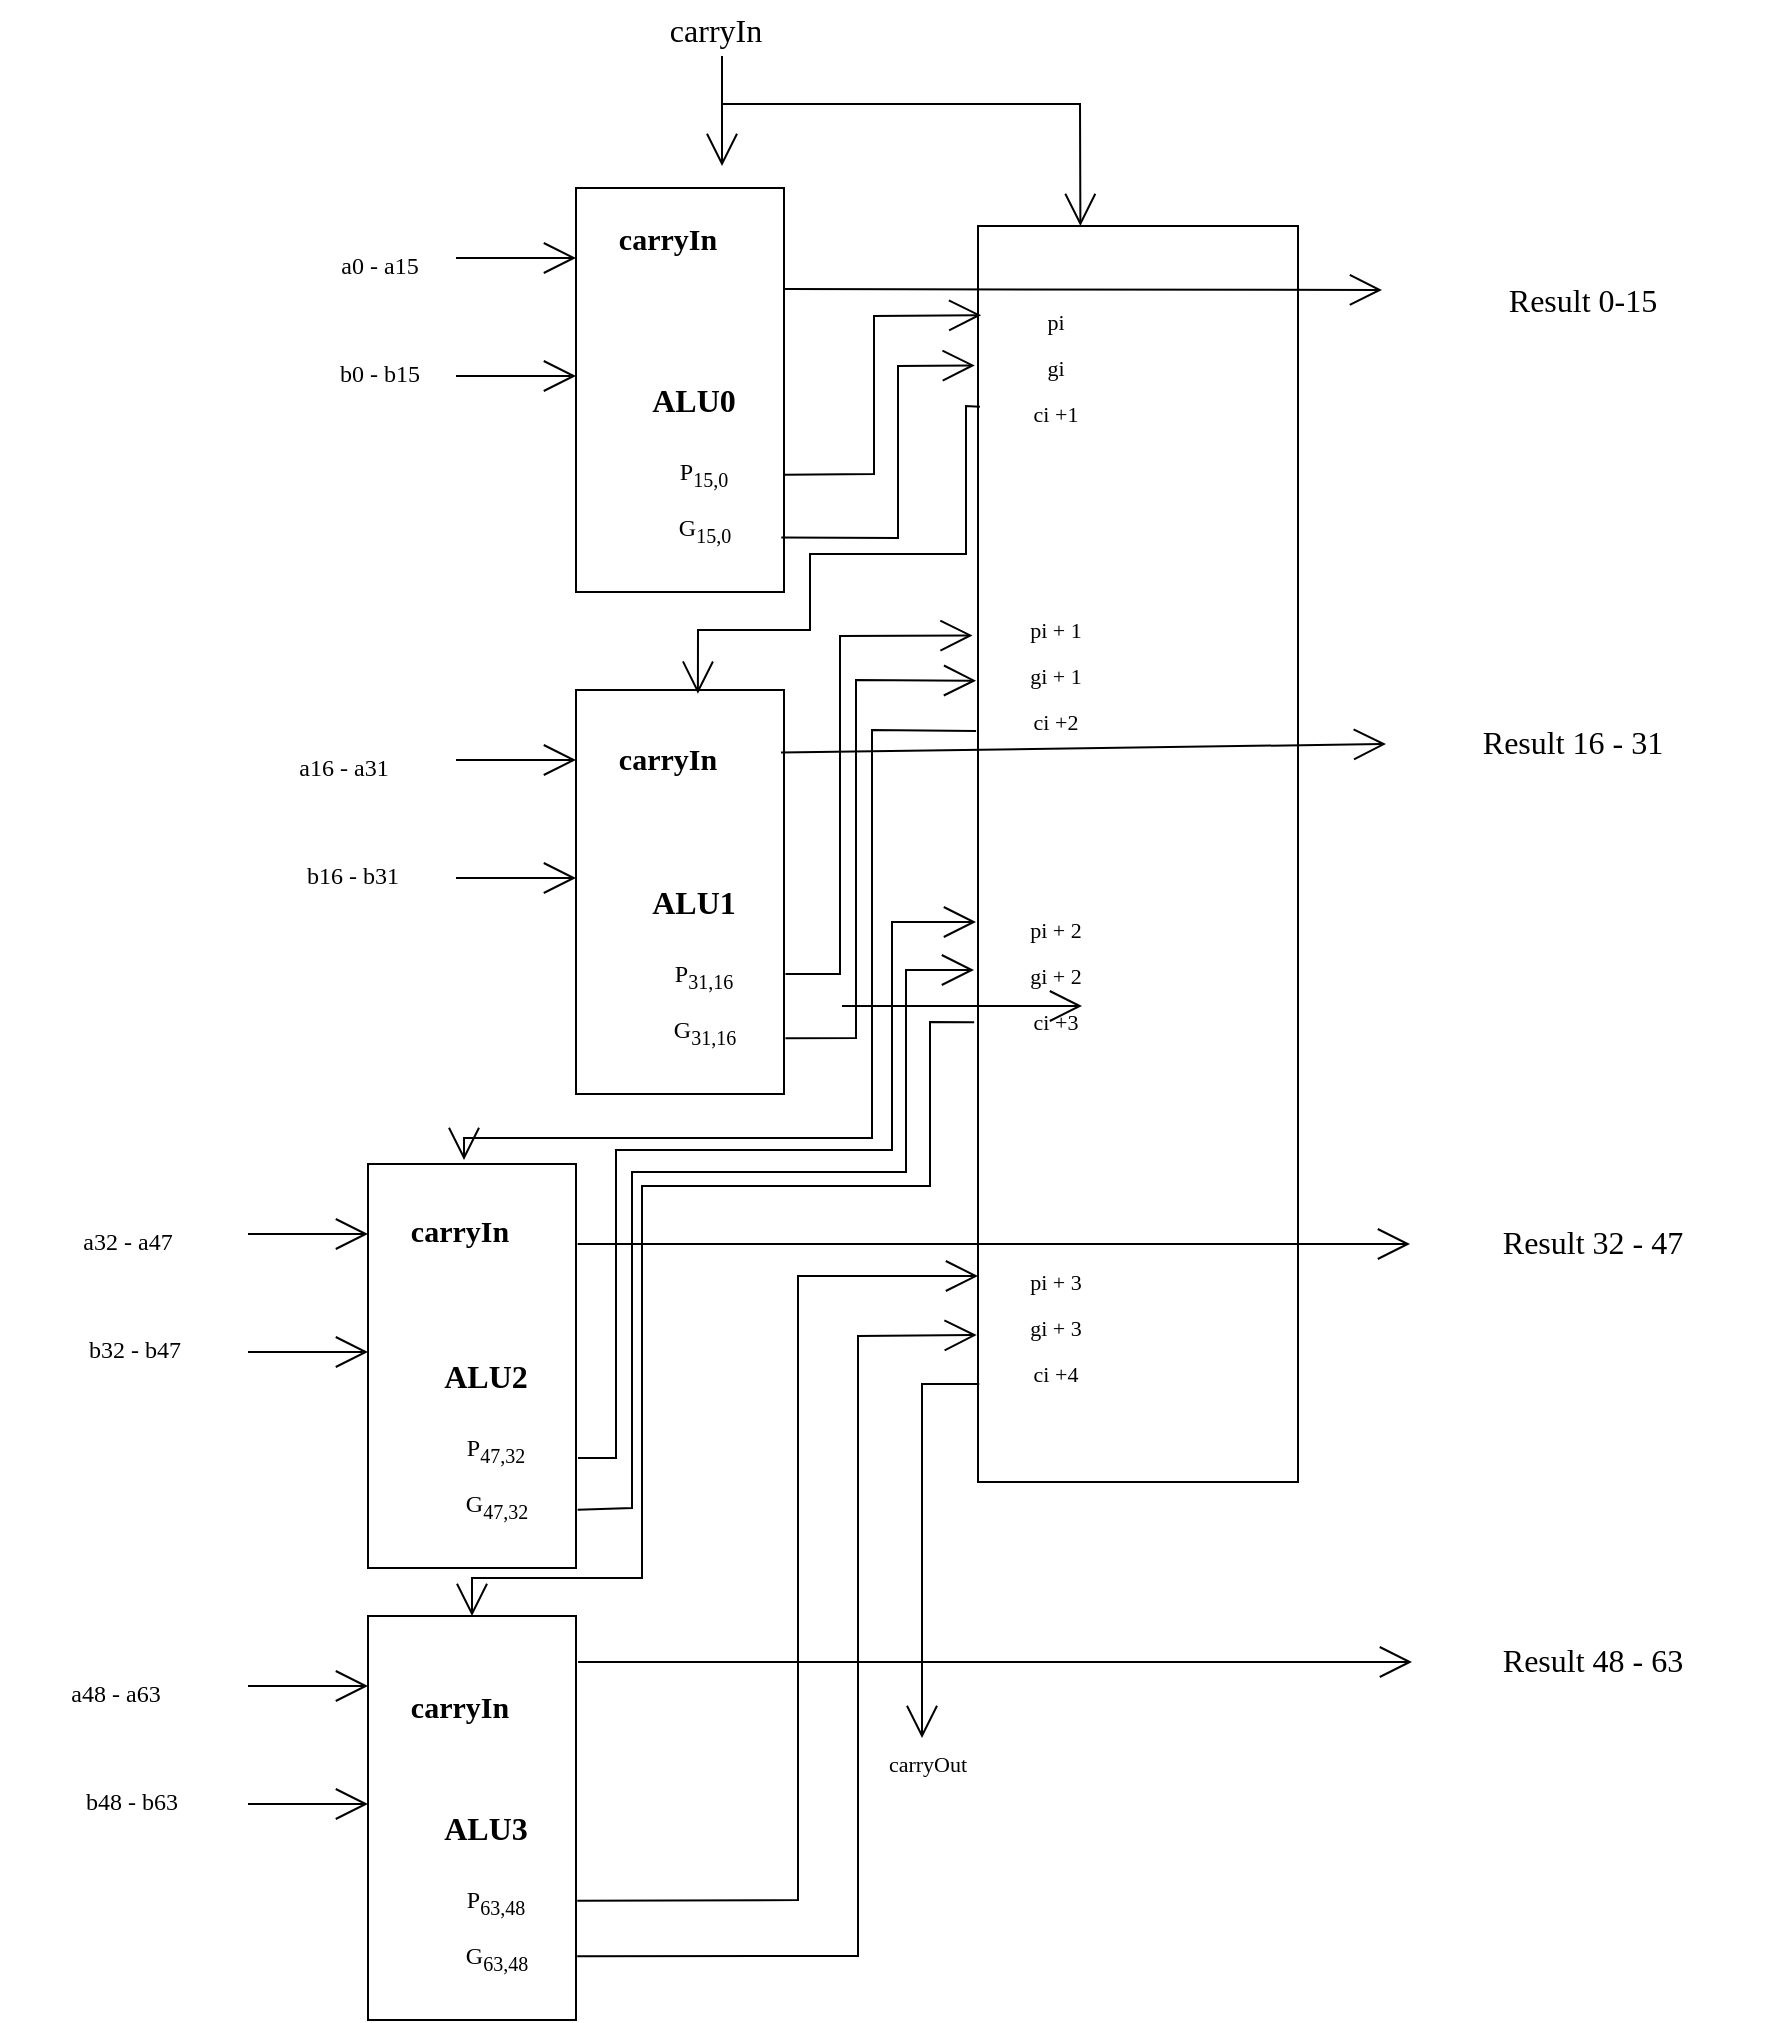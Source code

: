 <mxfile version="15.9.4" type="github"><diagram id="2tTbReCJOlamJRLK1sSd" name="Page-1"><mxGraphModel dx="2494" dy="2400" grid="0" gridSize="10" guides="1" tooltips="1" connect="1" arrows="1" fold="1" page="0" pageScale="1" pageWidth="850" pageHeight="1100" math="0" shadow="0"><root><mxCell id="0"/><mxCell id="1" parent="0"/><mxCell id="Xp8PG1jZuOa581tI7SK7-1" value="" style="rounded=0;whiteSpace=wrap;html=1;sketch=0;hachureGap=4;fontFamily=Architects Daughter;fontSource=https%3A%2F%2Ffonts.googleapis.com%2Fcss%3Ffamily%3DArchitects%2BDaughter;fontSize=20;" vertex="1" parent="1"><mxGeometry x="120" y="7" width="160" height="628" as="geometry"/></mxCell><mxCell id="Xp8PG1jZuOa581tI7SK7-2" value="" style="rounded=0;whiteSpace=wrap;html=1;sketch=0;hachureGap=4;fontFamily=Architects Daughter;fontSource=https%3A%2F%2Ffonts.googleapis.com%2Fcss%3Ffamily%3DArchitects%2BDaughter;fontSize=20;" vertex="1" parent="1"><mxGeometry x="-81" y="-12" width="104" height="202" as="geometry"/></mxCell><mxCell id="Xp8PG1jZuOa581tI7SK7-3" value="&lt;p&gt;&lt;font face=&quot;Verdana&quot; style=&quot;font-size: 15px&quot;&gt;&lt;b&gt;carryIn&lt;/b&gt;&lt;/font&gt;&lt;/p&gt;" style="text;strokeColor=none;fillColor=none;html=1;align=center;verticalAlign=middle;whiteSpace=wrap;rounded=0;sketch=0;hachureGap=4;fontFamily=Architects Daughter;fontSource=https%3A%2F%2Ffonts.googleapis.com%2Fcss%3Ffamily%3DArchitects%2BDaughter;fontSize=20;" vertex="1" parent="1"><mxGeometry x="-65" y="-3" width="60" height="30" as="geometry"/></mxCell><mxCell id="Xp8PG1jZuOa581tI7SK7-4" value="&lt;span style=&quot;font-size: 12px&quot;&gt;P&lt;sub&gt;15,0&lt;/sub&gt;&lt;/span&gt;" style="text;strokeColor=none;fillColor=none;html=1;align=center;verticalAlign=middle;whiteSpace=wrap;rounded=0;sketch=0;hachureGap=4;fontFamily=Verdana;fontSize=10;" vertex="1" parent="1"><mxGeometry x="-47" y="116" width="60" height="30" as="geometry"/></mxCell><mxCell id="Xp8PG1jZuOa581tI7SK7-5" value="G&lt;sub&gt;15,0&lt;/sub&gt;" style="text;html=1;align=center;verticalAlign=middle;resizable=0;points=[];autosize=1;strokeColor=none;fillColor=none;sketch=0;hachureGap=4;fontFamily=Verdana;fontSize=12;" vertex="1" parent="1"><mxGeometry x="-38" y="148" width="42" height="22" as="geometry"/></mxCell><mxCell id="Xp8PG1jZuOa581tI7SK7-6" value="&lt;font style=&quot;font-size: 16px&quot;&gt;&lt;b&gt;ALU0&lt;/b&gt;&lt;/font&gt;" style="text;strokeColor=none;fillColor=none;html=1;align=center;verticalAlign=middle;whiteSpace=wrap;rounded=0;sketch=0;hachureGap=4;fontFamily=Verdana;fontSize=12;" vertex="1" parent="1"><mxGeometry x="-52" y="79" width="60" height="30" as="geometry"/></mxCell><mxCell id="Xp8PG1jZuOa581tI7SK7-7" value="" style="edgeStyle=none;orthogonalLoop=1;jettySize=auto;html=1;rounded=0;sketch=0;hachureGap=4;fontFamily=Verdana;fontSize=12;endArrow=open;startSize=14;endSize=14;sourcePerimeterSpacing=8;targetPerimeterSpacing=8;curved=1;" edge="1" parent="1"><mxGeometry width="120" relative="1" as="geometry"><mxPoint x="-141" y="23" as="sourcePoint"/><mxPoint x="-81" y="23" as="targetPoint"/><Array as="points"/></mxGeometry></mxCell><mxCell id="Xp8PG1jZuOa581tI7SK7-8" value="" style="edgeStyle=none;orthogonalLoop=1;jettySize=auto;html=1;rounded=0;sketch=0;hachureGap=4;fontFamily=Verdana;fontSize=12;endArrow=open;startSize=14;endSize=14;sourcePerimeterSpacing=8;targetPerimeterSpacing=8;curved=1;" edge="1" parent="1"><mxGeometry width="120" relative="1" as="geometry"><mxPoint x="-141" y="82" as="sourcePoint"/><mxPoint x="-81" y="82" as="targetPoint"/><Array as="points"/></mxGeometry></mxCell><mxCell id="Xp8PG1jZuOa581tI7SK7-9" value="a0 - a15" style="text;strokeColor=none;fillColor=none;html=1;align=center;verticalAlign=middle;whiteSpace=wrap;rounded=0;sketch=0;hachureGap=4;fontFamily=Verdana;fontSize=12;" vertex="1" parent="1"><mxGeometry x="-209" y="12" width="60" height="30" as="geometry"/></mxCell><mxCell id="Xp8PG1jZuOa581tI7SK7-10" value="b0 - b15" style="text;strokeColor=none;fillColor=none;html=1;align=center;verticalAlign=middle;whiteSpace=wrap;rounded=0;sketch=0;hachureGap=4;fontFamily=Verdana;fontSize=12;" vertex="1" parent="1"><mxGeometry x="-209" y="66" width="60" height="30" as="geometry"/></mxCell><mxCell id="Xp8PG1jZuOa581tI7SK7-11" value="" style="rounded=0;whiteSpace=wrap;html=1;sketch=0;hachureGap=4;fontFamily=Architects Daughter;fontSource=https%3A%2F%2Ffonts.googleapis.com%2Fcss%3Ffamily%3DArchitects%2BDaughter;fontSize=20;" vertex="1" parent="1"><mxGeometry x="-81" y="239" width="104" height="202" as="geometry"/></mxCell><mxCell id="Xp8PG1jZuOa581tI7SK7-12" value="&lt;p&gt;&lt;font face=&quot;Verdana&quot; style=&quot;font-size: 15px&quot;&gt;&lt;b&gt;carryIn&lt;/b&gt;&lt;/font&gt;&lt;/p&gt;" style="text;strokeColor=none;fillColor=none;html=1;align=center;verticalAlign=middle;whiteSpace=wrap;rounded=0;sketch=0;hachureGap=4;fontFamily=Architects Daughter;fontSource=https%3A%2F%2Ffonts.googleapis.com%2Fcss%3Ffamily%3DArchitects%2BDaughter;fontSize=20;" vertex="1" parent="1"><mxGeometry x="-65" y="257" width="60" height="30" as="geometry"/></mxCell><mxCell id="Xp8PG1jZuOa581tI7SK7-13" value="&lt;span style=&quot;font-size: 12px&quot;&gt;P&lt;sub&gt;31,16&lt;/sub&gt;&lt;/span&gt;" style="text;strokeColor=none;fillColor=none;html=1;align=center;verticalAlign=middle;whiteSpace=wrap;rounded=0;sketch=0;hachureGap=4;fontFamily=Verdana;fontSize=10;" vertex="1" parent="1"><mxGeometry x="-47" y="367" width="60" height="30" as="geometry"/></mxCell><mxCell id="Xp8PG1jZuOa581tI7SK7-14" value="G&lt;sub&gt;31,16&lt;/sub&gt;" style="text;html=1;align=center;verticalAlign=middle;resizable=0;points=[];autosize=1;strokeColor=none;fillColor=none;sketch=0;hachureGap=4;fontFamily=Verdana;fontSize=12;" vertex="1" parent="1"><mxGeometry x="-41" y="399" width="48" height="22" as="geometry"/></mxCell><mxCell id="Xp8PG1jZuOa581tI7SK7-15" value="&lt;font style=&quot;font-size: 16px&quot;&gt;&lt;b&gt;ALU1&lt;/b&gt;&lt;/font&gt;" style="text;strokeColor=none;fillColor=none;html=1;align=center;verticalAlign=middle;whiteSpace=wrap;rounded=0;sketch=0;hachureGap=4;fontFamily=Verdana;fontSize=12;" vertex="1" parent="1"><mxGeometry x="-52" y="330" width="60" height="30" as="geometry"/></mxCell><mxCell id="Xp8PG1jZuOa581tI7SK7-16" value="" style="edgeStyle=none;orthogonalLoop=1;jettySize=auto;html=1;rounded=0;sketch=0;hachureGap=4;fontFamily=Verdana;fontSize=12;endArrow=open;startSize=14;endSize=14;sourcePerimeterSpacing=8;targetPerimeterSpacing=8;curved=1;" edge="1" parent="1"><mxGeometry width="120" relative="1" as="geometry"><mxPoint x="-141" y="274" as="sourcePoint"/><mxPoint x="-81" y="274" as="targetPoint"/><Array as="points"/></mxGeometry></mxCell><mxCell id="Xp8PG1jZuOa581tI7SK7-17" value="" style="edgeStyle=none;orthogonalLoop=1;jettySize=auto;html=1;rounded=0;sketch=0;hachureGap=4;fontFamily=Verdana;fontSize=12;endArrow=open;startSize=14;endSize=14;sourcePerimeterSpacing=8;targetPerimeterSpacing=8;curved=1;" edge="1" parent="1"><mxGeometry width="120" relative="1" as="geometry"><mxPoint x="-141" y="333" as="sourcePoint"/><mxPoint x="-81" y="333" as="targetPoint"/><Array as="points"/></mxGeometry></mxCell><mxCell id="Xp8PG1jZuOa581tI7SK7-18" value="a16 - a31" style="text;strokeColor=none;fillColor=none;html=1;align=center;verticalAlign=middle;whiteSpace=wrap;rounded=0;sketch=0;hachureGap=4;fontFamily=Verdana;fontSize=12;" vertex="1" parent="1"><mxGeometry x="-245" y="263" width="96" height="30" as="geometry"/></mxCell><mxCell id="Xp8PG1jZuOa581tI7SK7-19" value="b16 - b31" style="text;strokeColor=none;fillColor=none;html=1;align=center;verticalAlign=middle;whiteSpace=wrap;rounded=0;sketch=0;hachureGap=4;fontFamily=Verdana;fontSize=12;" vertex="1" parent="1"><mxGeometry x="-236" y="317" width="87" height="30" as="geometry"/></mxCell><mxCell id="Xp8PG1jZuOa581tI7SK7-29" value="" style="rounded=0;whiteSpace=wrap;html=1;sketch=0;hachureGap=4;fontFamily=Architects Daughter;fontSource=https%3A%2F%2Ffonts.googleapis.com%2Fcss%3Ffamily%3DArchitects%2BDaughter;fontSize=20;" vertex="1" parent="1"><mxGeometry x="-185" y="476" width="104" height="202" as="geometry"/></mxCell><mxCell id="Xp8PG1jZuOa581tI7SK7-30" value="&lt;p&gt;&lt;font face=&quot;Verdana&quot; style=&quot;font-size: 15px&quot;&gt;&lt;b&gt;carryIn&lt;/b&gt;&lt;/font&gt;&lt;/p&gt;" style="text;strokeColor=none;fillColor=none;html=1;align=center;verticalAlign=middle;whiteSpace=wrap;rounded=0;sketch=0;hachureGap=4;fontFamily=Architects Daughter;fontSource=https%3A%2F%2Ffonts.googleapis.com%2Fcss%3Ffamily%3DArchitects%2BDaughter;fontSize=20;" vertex="1" parent="1"><mxGeometry x="-169" y="493" width="60" height="30" as="geometry"/></mxCell><mxCell id="Xp8PG1jZuOa581tI7SK7-31" value="&lt;span style=&quot;font-size: 12px&quot;&gt;P&lt;sub&gt;47,32&lt;/sub&gt;&lt;/span&gt;" style="text;strokeColor=none;fillColor=none;html=1;align=center;verticalAlign=middle;whiteSpace=wrap;rounded=0;sketch=0;hachureGap=4;fontFamily=Verdana;fontSize=10;" vertex="1" parent="1"><mxGeometry x="-151" y="604" width="60" height="30" as="geometry"/></mxCell><mxCell id="Xp8PG1jZuOa581tI7SK7-32" value="G&lt;sub&gt;47,32&lt;/sub&gt;" style="text;html=1;align=center;verticalAlign=middle;resizable=0;points=[];autosize=1;strokeColor=none;fillColor=none;sketch=0;hachureGap=4;fontFamily=Verdana;fontSize=12;" vertex="1" parent="1"><mxGeometry x="-145" y="636" width="48" height="22" as="geometry"/></mxCell><mxCell id="Xp8PG1jZuOa581tI7SK7-33" value="&lt;font style=&quot;font-size: 16px&quot;&gt;&lt;b&gt;ALU2&lt;/b&gt;&lt;/font&gt;" style="text;strokeColor=none;fillColor=none;html=1;align=center;verticalAlign=middle;whiteSpace=wrap;rounded=0;sketch=0;hachureGap=4;fontFamily=Verdana;fontSize=12;" vertex="1" parent="1"><mxGeometry x="-156" y="567" width="60" height="30" as="geometry"/></mxCell><mxCell id="Xp8PG1jZuOa581tI7SK7-34" value="" style="edgeStyle=none;orthogonalLoop=1;jettySize=auto;html=1;rounded=0;sketch=0;hachureGap=4;fontFamily=Verdana;fontSize=12;endArrow=open;startSize=14;endSize=14;sourcePerimeterSpacing=8;targetPerimeterSpacing=8;curved=1;" edge="1" parent="1"><mxGeometry width="120" relative="1" as="geometry"><mxPoint x="-245" y="511" as="sourcePoint"/><mxPoint x="-185" y="511" as="targetPoint"/><Array as="points"/></mxGeometry></mxCell><mxCell id="Xp8PG1jZuOa581tI7SK7-35" value="" style="edgeStyle=none;orthogonalLoop=1;jettySize=auto;html=1;rounded=0;sketch=0;hachureGap=4;fontFamily=Verdana;fontSize=12;endArrow=open;startSize=14;endSize=14;sourcePerimeterSpacing=8;targetPerimeterSpacing=8;curved=1;" edge="1" parent="1"><mxGeometry width="120" relative="1" as="geometry"><mxPoint x="-245" y="570" as="sourcePoint"/><mxPoint x="-185" y="570" as="targetPoint"/><Array as="points"/></mxGeometry></mxCell><mxCell id="Xp8PG1jZuOa581tI7SK7-36" value="a32 - a47" style="text;strokeColor=none;fillColor=none;html=1;align=center;verticalAlign=middle;whiteSpace=wrap;rounded=0;sketch=0;hachureGap=4;fontFamily=Verdana;fontSize=12;" vertex="1" parent="1"><mxGeometry x="-357" y="500" width="104" height="30" as="geometry"/></mxCell><mxCell id="Xp8PG1jZuOa581tI7SK7-37" value="b32 - b47" style="text;strokeColor=none;fillColor=none;html=1;align=center;verticalAlign=middle;whiteSpace=wrap;rounded=0;sketch=0;hachureGap=4;fontFamily=Verdana;fontSize=12;" vertex="1" parent="1"><mxGeometry x="-350" y="554" width="97" height="30" as="geometry"/></mxCell><mxCell id="Xp8PG1jZuOa581tI7SK7-38" value="" style="rounded=0;whiteSpace=wrap;html=1;sketch=0;hachureGap=4;fontFamily=Architects Daughter;fontSource=https%3A%2F%2Ffonts.googleapis.com%2Fcss%3Ffamily%3DArchitects%2BDaughter;fontSize=20;" vertex="1" parent="1"><mxGeometry x="-185" y="702" width="104" height="202" as="geometry"/></mxCell><mxCell id="Xp8PG1jZuOa581tI7SK7-39" value="&lt;p&gt;&lt;font face=&quot;Verdana&quot; style=&quot;font-size: 15px&quot;&gt;&lt;b&gt;carryIn&lt;/b&gt;&lt;/font&gt;&lt;/p&gt;" style="text;strokeColor=none;fillColor=none;html=1;align=center;verticalAlign=middle;whiteSpace=wrap;rounded=0;sketch=0;hachureGap=4;fontFamily=Architects Daughter;fontSource=https%3A%2F%2Ffonts.googleapis.com%2Fcss%3Ffamily%3DArchitects%2BDaughter;fontSize=20;" vertex="1" parent="1"><mxGeometry x="-169" y="731" width="60" height="30" as="geometry"/></mxCell><mxCell id="Xp8PG1jZuOa581tI7SK7-40" value="&lt;span style=&quot;font-size: 12px&quot;&gt;P&lt;sub&gt;63,48&lt;/sub&gt;&lt;/span&gt;" style="text;strokeColor=none;fillColor=none;html=1;align=center;verticalAlign=middle;whiteSpace=wrap;rounded=0;sketch=0;hachureGap=4;fontFamily=Verdana;fontSize=10;" vertex="1" parent="1"><mxGeometry x="-151" y="830" width="60" height="30" as="geometry"/></mxCell><mxCell id="Xp8PG1jZuOa581tI7SK7-41" value="G&lt;sub&gt;63,48&lt;/sub&gt;" style="text;html=1;align=center;verticalAlign=middle;resizable=0;points=[];autosize=1;strokeColor=none;fillColor=none;sketch=0;hachureGap=4;fontFamily=Verdana;fontSize=12;" vertex="1" parent="1"><mxGeometry x="-145" y="862" width="48" height="22" as="geometry"/></mxCell><mxCell id="Xp8PG1jZuOa581tI7SK7-42" value="&lt;font style=&quot;font-size: 16px&quot;&gt;&lt;b&gt;ALU3&lt;/b&gt;&lt;/font&gt;" style="text;strokeColor=none;fillColor=none;html=1;align=center;verticalAlign=middle;whiteSpace=wrap;rounded=0;sketch=0;hachureGap=4;fontFamily=Verdana;fontSize=12;" vertex="1" parent="1"><mxGeometry x="-156" y="793" width="60" height="30" as="geometry"/></mxCell><mxCell id="Xp8PG1jZuOa581tI7SK7-43" value="" style="edgeStyle=none;orthogonalLoop=1;jettySize=auto;html=1;rounded=0;sketch=0;hachureGap=4;fontFamily=Verdana;fontSize=12;endArrow=open;startSize=14;endSize=14;sourcePerimeterSpacing=8;targetPerimeterSpacing=8;curved=1;" edge="1" parent="1"><mxGeometry width="120" relative="1" as="geometry"><mxPoint x="-245" y="737" as="sourcePoint"/><mxPoint x="-185" y="737" as="targetPoint"/><Array as="points"/></mxGeometry></mxCell><mxCell id="Xp8PG1jZuOa581tI7SK7-44" value="" style="edgeStyle=none;orthogonalLoop=1;jettySize=auto;html=1;rounded=0;sketch=0;hachureGap=4;fontFamily=Verdana;fontSize=12;endArrow=open;startSize=14;endSize=14;sourcePerimeterSpacing=8;targetPerimeterSpacing=8;curved=1;" edge="1" parent="1"><mxGeometry width="120" relative="1" as="geometry"><mxPoint x="-245" y="796" as="sourcePoint"/><mxPoint x="-185" y="796" as="targetPoint"/><Array as="points"/></mxGeometry></mxCell><mxCell id="Xp8PG1jZuOa581tI7SK7-45" value="a48 - a63" style="text;strokeColor=none;fillColor=none;html=1;align=center;verticalAlign=middle;whiteSpace=wrap;rounded=0;sketch=0;hachureGap=4;fontFamily=Verdana;fontSize=12;" vertex="1" parent="1"><mxGeometry x="-369" y="726" width="116" height="30" as="geometry"/></mxCell><mxCell id="Xp8PG1jZuOa581tI7SK7-46" value="b48 - b63" style="text;strokeColor=none;fillColor=none;html=1;align=center;verticalAlign=middle;whiteSpace=wrap;rounded=0;sketch=0;hachureGap=4;fontFamily=Verdana;fontSize=12;" vertex="1" parent="1"><mxGeometry x="-353" y="780" width="100" height="30" as="geometry"/></mxCell><mxCell id="Xp8PG1jZuOa581tI7SK7-47" value="pi" style="text;strokeColor=none;fillColor=none;html=1;align=center;verticalAlign=middle;whiteSpace=wrap;rounded=0;sketch=0;hachureGap=4;fontFamily=Verdana;fontSize=11;" vertex="1" parent="1"><mxGeometry x="129" y="40" width="60" height="30" as="geometry"/></mxCell><mxCell id="Xp8PG1jZuOa581tI7SK7-48" value="gi" style="text;strokeColor=none;fillColor=none;html=1;align=center;verticalAlign=middle;whiteSpace=wrap;rounded=0;sketch=0;hachureGap=4;fontFamily=Verdana;fontSize=11;" vertex="1" parent="1"><mxGeometry x="129" y="63" width="60" height="30" as="geometry"/></mxCell><mxCell id="Xp8PG1jZuOa581tI7SK7-49" value="ci +1" style="text;strokeColor=none;fillColor=none;html=1;align=center;verticalAlign=middle;whiteSpace=wrap;rounded=0;sketch=0;hachureGap=4;fontFamily=Verdana;fontSize=11;" vertex="1" parent="1"><mxGeometry x="129" y="86" width="60" height="30" as="geometry"/></mxCell><mxCell id="Xp8PG1jZuOa581tI7SK7-50" value="pi + 3" style="text;strokeColor=none;fillColor=none;html=1;align=center;verticalAlign=middle;whiteSpace=wrap;rounded=0;sketch=0;hachureGap=4;fontFamily=Verdana;fontSize=11;" vertex="1" parent="1"><mxGeometry x="129" y="520" width="60" height="30" as="geometry"/></mxCell><mxCell id="Xp8PG1jZuOa581tI7SK7-51" value="gi + 3" style="text;strokeColor=none;fillColor=none;html=1;align=center;verticalAlign=middle;whiteSpace=wrap;rounded=0;sketch=0;hachureGap=4;fontFamily=Verdana;fontSize=11;" vertex="1" parent="1"><mxGeometry x="129" y="543" width="60" height="30" as="geometry"/></mxCell><mxCell id="Xp8PG1jZuOa581tI7SK7-52" value="ci +4" style="text;strokeColor=none;fillColor=none;html=1;align=center;verticalAlign=middle;whiteSpace=wrap;rounded=0;sketch=0;hachureGap=4;fontFamily=Verdana;fontSize=11;" vertex="1" parent="1"><mxGeometry x="129" y="566" width="60" height="30" as="geometry"/></mxCell><mxCell id="Xp8PG1jZuOa581tI7SK7-53" value="pi + 1" style="text;strokeColor=none;fillColor=none;html=1;align=center;verticalAlign=middle;whiteSpace=wrap;rounded=0;sketch=0;hachureGap=4;fontFamily=Verdana;fontSize=11;" vertex="1" parent="1"><mxGeometry x="129" y="194" width="60" height="30" as="geometry"/></mxCell><mxCell id="Xp8PG1jZuOa581tI7SK7-54" value="gi + 1" style="text;strokeColor=none;fillColor=none;html=1;align=center;verticalAlign=middle;whiteSpace=wrap;rounded=0;sketch=0;hachureGap=4;fontFamily=Verdana;fontSize=11;" vertex="1" parent="1"><mxGeometry x="129" y="217" width="60" height="30" as="geometry"/></mxCell><mxCell id="Xp8PG1jZuOa581tI7SK7-55" value="ci +2" style="text;strokeColor=none;fillColor=none;html=1;align=center;verticalAlign=middle;whiteSpace=wrap;rounded=0;sketch=0;hachureGap=4;fontFamily=Verdana;fontSize=11;" vertex="1" parent="1"><mxGeometry x="129" y="240" width="60" height="30" as="geometry"/></mxCell><mxCell id="Xp8PG1jZuOa581tI7SK7-56" value="pi + 2" style="text;strokeColor=none;fillColor=none;html=1;align=center;verticalAlign=middle;whiteSpace=wrap;rounded=0;sketch=0;hachureGap=4;fontFamily=Verdana;fontSize=11;" vertex="1" parent="1"><mxGeometry x="129" y="344" width="60" height="30" as="geometry"/></mxCell><mxCell id="Xp8PG1jZuOa581tI7SK7-57" value="gi + 2" style="text;strokeColor=none;fillColor=none;html=1;align=center;verticalAlign=middle;whiteSpace=wrap;rounded=0;sketch=0;hachureGap=4;fontFamily=Verdana;fontSize=11;" vertex="1" parent="1"><mxGeometry x="129" y="367" width="60" height="30" as="geometry"/></mxCell><mxCell id="Xp8PG1jZuOa581tI7SK7-58" value="ci +3" style="text;strokeColor=none;fillColor=none;html=1;align=center;verticalAlign=middle;whiteSpace=wrap;rounded=0;sketch=0;hachureGap=4;fontFamily=Verdana;fontSize=11;" vertex="1" parent="1"><mxGeometry x="129" y="390" width="60" height="30" as="geometry"/></mxCell><mxCell id="Xp8PG1jZuOa581tI7SK7-59" value="" style="edgeStyle=none;orthogonalLoop=1;jettySize=auto;html=1;rounded=0;sketch=0;hachureGap=4;fontFamily=Verdana;fontSize=11;endArrow=open;startSize=14;endSize=14;sourcePerimeterSpacing=8;targetPerimeterSpacing=8;exitX=1;exitY=0.71;exitDx=0;exitDy=0;exitPerimeter=0;entryX=0.01;entryY=0.071;entryDx=0;entryDy=0;entryPerimeter=0;" edge="1" parent="1" source="Xp8PG1jZuOa581tI7SK7-2" target="Xp8PG1jZuOa581tI7SK7-1"><mxGeometry width="120" relative="1" as="geometry"><mxPoint x="70" y="138" as="sourcePoint"/><mxPoint x="190" y="138" as="targetPoint"/><Array as="points"><mxPoint x="68" y="131"/><mxPoint x="68" y="52"/></Array></mxGeometry></mxCell><mxCell id="Xp8PG1jZuOa581tI7SK7-60" value="" style="edgeStyle=none;orthogonalLoop=1;jettySize=auto;html=1;rounded=0;sketch=0;hachureGap=4;fontFamily=Verdana;fontSize=11;endArrow=open;startSize=14;endSize=14;sourcePerimeterSpacing=8;targetPerimeterSpacing=8;exitX=0.987;exitY=0.865;exitDx=0;exitDy=0;exitPerimeter=0;entryX=-0.01;entryY=0.111;entryDx=0;entryDy=0;entryPerimeter=0;" edge="1" parent="1" source="Xp8PG1jZuOa581tI7SK7-2" target="Xp8PG1jZuOa581tI7SK7-1"><mxGeometry width="120" relative="1" as="geometry"><mxPoint x="70" y="138" as="sourcePoint"/><mxPoint x="190" y="138" as="targetPoint"/><Array as="points"><mxPoint x="80" y="163"/><mxPoint x="80" y="77"/></Array></mxGeometry></mxCell><mxCell id="Xp8PG1jZuOa581tI7SK7-61" value="" style="edgeStyle=none;orthogonalLoop=1;jettySize=auto;html=1;rounded=0;sketch=0;hachureGap=4;fontFamily=Verdana;fontSize=11;endArrow=open;startSize=14;endSize=14;sourcePerimeterSpacing=8;targetPerimeterSpacing=8;exitX=0.006;exitY=0.144;exitDx=0;exitDy=0;exitPerimeter=0;entryX=0.586;entryY=0.009;entryDx=0;entryDy=0;entryPerimeter=0;" edge="1" parent="1" source="Xp8PG1jZuOa581tI7SK7-1" target="Xp8PG1jZuOa581tI7SK7-11"><mxGeometry width="120" relative="1" as="geometry"><mxPoint x="70" y="138" as="sourcePoint"/><mxPoint x="-20" y="228" as="targetPoint"/><Array as="points"><mxPoint x="114" y="97"/><mxPoint x="114" y="171"/><mxPoint x="36" y="171"/><mxPoint x="36" y="209"/><mxPoint x="-20" y="209"/></Array></mxGeometry></mxCell><mxCell id="Xp8PG1jZuOa581tI7SK7-64" value="" style="edgeStyle=none;orthogonalLoop=1;jettySize=auto;html=1;rounded=0;sketch=0;hachureGap=4;fontFamily=Verdana;fontSize=11;endArrow=open;startSize=14;endSize=14;sourcePerimeterSpacing=8;targetPerimeterSpacing=8;exitX=1.007;exitY=0.703;exitDx=0;exitDy=0;exitPerimeter=0;entryX=-0.017;entryY=0.326;entryDx=0;entryDy=0;entryPerimeter=0;" edge="1" parent="1" source="Xp8PG1jZuOa581tI7SK7-11" target="Xp8PG1jZuOa581tI7SK7-1"><mxGeometry width="120" relative="1" as="geometry"><mxPoint x="72" y="212" as="sourcePoint"/><mxPoint x="192" y="212" as="targetPoint"/><Array as="points"><mxPoint x="51" y="381"/><mxPoint x="51" y="212"/></Array></mxGeometry></mxCell><mxCell id="Xp8PG1jZuOa581tI7SK7-65" value="" style="edgeStyle=none;orthogonalLoop=1;jettySize=auto;html=1;rounded=0;sketch=0;hachureGap=4;fontFamily=Verdana;fontSize=11;endArrow=open;startSize=14;endSize=14;sourcePerimeterSpacing=8;targetPerimeterSpacing=8;exitX=1.007;exitY=0.862;exitDx=0;exitDy=0;exitPerimeter=0;entryX=-0.006;entryY=0.362;entryDx=0;entryDy=0;entryPerimeter=0;" edge="1" parent="1" source="Xp8PG1jZuOa581tI7SK7-11" target="Xp8PG1jZuOa581tI7SK7-1"><mxGeometry width="120" relative="1" as="geometry"><mxPoint x="72" y="288" as="sourcePoint"/><mxPoint x="192" y="288" as="targetPoint"/><Array as="points"><mxPoint x="59" y="413"/><mxPoint x="59" y="234"/></Array></mxGeometry></mxCell><mxCell id="Xp8PG1jZuOa581tI7SK7-66" value="" style="edgeStyle=none;orthogonalLoop=1;jettySize=auto;html=1;rounded=0;sketch=0;hachureGap=4;fontFamily=Verdana;fontSize=11;endArrow=open;startSize=14;endSize=14;sourcePerimeterSpacing=8;targetPerimeterSpacing=8;exitX=-0.006;exitY=0.402;exitDx=0;exitDy=0;exitPerimeter=0;" edge="1" parent="1" source="Xp8PG1jZuOa581tI7SK7-1"><mxGeometry width="120" relative="1" as="geometry"><mxPoint x="72" y="365" as="sourcePoint"/><mxPoint x="-137" y="474" as="targetPoint"/><Array as="points"><mxPoint x="67" y="259"/><mxPoint x="67" y="463"/><mxPoint x="-137" y="463"/></Array></mxGeometry></mxCell><mxCell id="Xp8PG1jZuOa581tI7SK7-67" value="" style="edgeStyle=none;orthogonalLoop=1;jettySize=auto;html=1;rounded=0;sketch=0;hachureGap=4;fontFamily=Verdana;fontSize=11;endArrow=open;startSize=14;endSize=14;sourcePerimeterSpacing=8;targetPerimeterSpacing=8;" edge="1" parent="1"><mxGeometry width="120" relative="1" as="geometry"><mxPoint x="-80" y="623" as="sourcePoint"/><mxPoint x="119" y="355" as="targetPoint"/><Array as="points"><mxPoint x="-61" y="623"/><mxPoint x="-61" y="469"/><mxPoint x="77" y="469"/><mxPoint x="77" y="355"/></Array></mxGeometry></mxCell><mxCell id="Xp8PG1jZuOa581tI7SK7-68" value="" style="edgeStyle=none;orthogonalLoop=1;jettySize=auto;html=1;rounded=0;sketch=0;hachureGap=4;fontFamily=Verdana;fontSize=11;endArrow=open;startSize=14;endSize=14;sourcePerimeterSpacing=8;targetPerimeterSpacing=8;exitX=1.008;exitY=0.856;exitDx=0;exitDy=0;exitPerimeter=0;" edge="1" parent="1" source="Xp8PG1jZuOa581tI7SK7-29"><mxGeometry width="120" relative="1" as="geometry"><mxPoint x="14" y="553" as="sourcePoint"/><mxPoint x="118" y="379" as="targetPoint"/><Array as="points"><mxPoint x="-53" y="648"/><mxPoint x="-53" y="480"/><mxPoint x="84" y="480"/><mxPoint x="84" y="379"/></Array></mxGeometry></mxCell><mxCell id="Xp8PG1jZuOa581tI7SK7-69" value="" style="edgeStyle=none;orthogonalLoop=1;jettySize=auto;html=1;rounded=0;sketch=0;hachureGap=4;fontFamily=Verdana;fontSize=11;endArrow=open;startSize=14;endSize=14;sourcePerimeterSpacing=8;targetPerimeterSpacing=8;exitX=-0.012;exitY=0.634;exitDx=0;exitDy=0;exitPerimeter=0;entryX=0.5;entryY=0;entryDx=0;entryDy=0;" edge="1" parent="1" source="Xp8PG1jZuOa581tI7SK7-1" target="Xp8PG1jZuOa581tI7SK7-38"><mxGeometry width="120" relative="1" as="geometry"><mxPoint x="14" y="553" as="sourcePoint"/><mxPoint x="134" y="553" as="targetPoint"/><Array as="points"><mxPoint x="96" y="405"/><mxPoint x="96" y="487"/><mxPoint x="-48" y="487"/><mxPoint x="-48" y="683"/><mxPoint x="-133" y="683"/></Array></mxGeometry></mxCell><mxCell id="Xp8PG1jZuOa581tI7SK7-70" value="" style="edgeStyle=none;orthogonalLoop=1;jettySize=auto;html=1;rounded=0;sketch=0;hachureGap=4;fontFamily=Verdana;fontSize=11;endArrow=open;startSize=14;endSize=14;sourcePerimeterSpacing=8;targetPerimeterSpacing=8;exitX=1.006;exitY=0.705;exitDx=0;exitDy=0;exitPerimeter=0;entryX=0;entryY=0.836;entryDx=0;entryDy=0;entryPerimeter=0;" edge="1" parent="1" source="Xp8PG1jZuOa581tI7SK7-38" target="Xp8PG1jZuOa581tI7SK7-1"><mxGeometry width="120" relative="1" as="geometry"><mxPoint x="-149" y="733" as="sourcePoint"/><mxPoint x="-29" y="733" as="targetPoint"/><Array as="points"><mxPoint x="30" y="844"/><mxPoint x="30" y="532"/></Array></mxGeometry></mxCell><mxCell id="Xp8PG1jZuOa581tI7SK7-71" value="" style="edgeStyle=none;orthogonalLoop=1;jettySize=auto;html=1;rounded=0;sketch=0;hachureGap=4;fontFamily=Verdana;fontSize=11;endArrow=open;startSize=14;endSize=14;sourcePerimeterSpacing=8;targetPerimeterSpacing=8;exitX=1.006;exitY=0.842;exitDx=0;exitDy=0;exitPerimeter=0;entryX=-0.004;entryY=0.883;entryDx=0;entryDy=0;entryPerimeter=0;" edge="1" parent="1" source="Xp8PG1jZuOa581tI7SK7-38" target="Xp8PG1jZuOa581tI7SK7-1"><mxGeometry width="120" relative="1" as="geometry"><mxPoint x="-149" y="733" as="sourcePoint"/><mxPoint x="-29" y="733" as="targetPoint"/><Array as="points"><mxPoint x="60" y="872"/><mxPoint x="60" y="562"/></Array></mxGeometry></mxCell><mxCell id="Xp8PG1jZuOa581tI7SK7-72" value="" style="edgeStyle=none;orthogonalLoop=1;jettySize=auto;html=1;rounded=0;sketch=0;hachureGap=4;fontFamily=Verdana;fontSize=11;endArrow=open;startSize=14;endSize=14;sourcePerimeterSpacing=8;targetPerimeterSpacing=8;exitX=0.004;exitY=0.922;exitDx=0;exitDy=0;exitPerimeter=0;" edge="1" parent="1" source="Xp8PG1jZuOa581tI7SK7-1"><mxGeometry width="120" relative="1" as="geometry"><mxPoint x="-149" y="733" as="sourcePoint"/><mxPoint x="92" y="763" as="targetPoint"/><Array as="points"><mxPoint x="92" y="586"/></Array></mxGeometry></mxCell><mxCell id="Xp8PG1jZuOa581tI7SK7-73" value="carryOut" style="text;strokeColor=none;fillColor=none;html=1;align=center;verticalAlign=middle;whiteSpace=wrap;rounded=0;sketch=0;hachureGap=4;fontFamily=Verdana;fontSize=11;" vertex="1" parent="1"><mxGeometry x="65" y="761" width="60" height="30" as="geometry"/></mxCell><mxCell id="Xp8PG1jZuOa581tI7SK7-75" value="" style="edgeStyle=none;orthogonalLoop=1;jettySize=auto;html=1;rounded=0;sketch=0;hachureGap=4;fontFamily=Verdana;fontSize=11;endArrow=open;startSize=14;endSize=14;sourcePerimeterSpacing=8;targetPerimeterSpacing=8;exitX=1;exitY=0.25;exitDx=0;exitDy=0;" edge="1" parent="1" source="Xp8PG1jZuOa581tI7SK7-2"><mxGeometry width="120" relative="1" as="geometry"><mxPoint x="-141" y="142" as="sourcePoint"/><mxPoint x="322" y="39" as="targetPoint"/><Array as="points"/></mxGeometry></mxCell><mxCell id="Xp8PG1jZuOa581tI7SK7-76" value="" style="edgeStyle=none;orthogonalLoop=1;jettySize=auto;html=1;rounded=0;sketch=0;hachureGap=4;fontFamily=Verdana;fontSize=11;endArrow=open;startSize=14;endSize=14;sourcePerimeterSpacing=8;targetPerimeterSpacing=8;exitX=0.986;exitY=0.155;exitDx=0;exitDy=0;exitPerimeter=0;" edge="1" parent="1" source="Xp8PG1jZuOa581tI7SK7-11"><mxGeometry width="120" relative="1" as="geometry"><mxPoint x="-141" y="266" as="sourcePoint"/><mxPoint x="324" y="266" as="targetPoint"/><Array as="points"/></mxGeometry></mxCell><mxCell id="Xp8PG1jZuOa581tI7SK7-77" value="" style="edgeStyle=none;orthogonalLoop=1;jettySize=auto;html=1;rounded=0;sketch=0;hachureGap=4;fontFamily=Verdana;fontSize=11;endArrow=open;startSize=14;endSize=14;sourcePerimeterSpacing=8;targetPerimeterSpacing=8;exitX=1.008;exitY=0.198;exitDx=0;exitDy=0;exitPerimeter=0;" edge="1" parent="1" source="Xp8PG1jZuOa581tI7SK7-29"><mxGeometry width="120" relative="1" as="geometry"><mxPoint x="-141" y="552" as="sourcePoint"/><mxPoint x="336" y="516" as="targetPoint"/><Array as="points"/></mxGeometry></mxCell><mxCell id="Xp8PG1jZuOa581tI7SK7-79" value="" style="edgeStyle=none;orthogonalLoop=1;jettySize=auto;html=1;rounded=0;sketch=0;hachureGap=4;fontFamily=Verdana;fontSize=11;endArrow=open;startSize=14;endSize=14;sourcePerimeterSpacing=8;targetPerimeterSpacing=8;exitX=1.01;exitY=0.114;exitDx=0;exitDy=0;exitPerimeter=0;" edge="1" parent="1" source="Xp8PG1jZuOa581tI7SK7-38"><mxGeometry width="120" relative="1" as="geometry"><mxPoint x="-141" y="552" as="sourcePoint"/><mxPoint x="337" y="725" as="targetPoint"/><Array as="points"/></mxGeometry></mxCell><mxCell id="Xp8PG1jZuOa581tI7SK7-81" value="&lt;font style=&quot;font-size: 16px&quot;&gt;Result 0-15&lt;/font&gt;" style="text;strokeColor=none;fillColor=none;html=1;align=center;verticalAlign=middle;whiteSpace=wrap;rounded=0;sketch=0;hachureGap=4;fontFamily=Verdana;fontSize=12;" vertex="1" parent="1"><mxGeometry x="335" y="29" width="175" height="30" as="geometry"/></mxCell><mxCell id="Xp8PG1jZuOa581tI7SK7-82" value="&lt;font style=&quot;font-size: 16px&quot;&gt;Result 16 - 31&lt;/font&gt;" style="text;strokeColor=none;fillColor=none;html=1;align=center;verticalAlign=middle;whiteSpace=wrap;rounded=0;sketch=0;hachureGap=4;fontFamily=Verdana;fontSize=12;" vertex="1" parent="1"><mxGeometry x="330" y="250" width="175" height="30" as="geometry"/></mxCell><mxCell id="Xp8PG1jZuOa581tI7SK7-83" value="&lt;font style=&quot;font-size: 16px&quot;&gt;Result 32 - 47&lt;/font&gt;" style="text;strokeColor=none;fillColor=none;html=1;align=center;verticalAlign=middle;whiteSpace=wrap;rounded=0;sketch=0;hachureGap=4;fontFamily=Verdana;fontSize=12;" vertex="1" parent="1"><mxGeometry x="340" y="500" width="175" height="30" as="geometry"/></mxCell><mxCell id="Xp8PG1jZuOa581tI7SK7-84" value="&lt;font style=&quot;font-size: 16px&quot;&gt;Result 48 - 63&lt;/font&gt;" style="text;strokeColor=none;fillColor=none;html=1;align=center;verticalAlign=middle;whiteSpace=wrap;rounded=0;sketch=0;hachureGap=4;fontFamily=Verdana;fontSize=12;" vertex="1" parent="1"><mxGeometry x="340" y="709" width="175" height="30" as="geometry"/></mxCell><mxCell id="Xp8PG1jZuOa581tI7SK7-85" value="" style="edgeStyle=none;orthogonalLoop=1;jettySize=auto;html=1;rounded=0;sketch=0;hachureGap=4;fontFamily=Verdana;fontSize=16;endArrow=open;startSize=14;endSize=14;sourcePerimeterSpacing=8;targetPerimeterSpacing=8;" edge="1" parent="1"><mxGeometry width="120" relative="1" as="geometry"><mxPoint x="52" y="397" as="sourcePoint"/><mxPoint x="172" y="397" as="targetPoint"/><Array as="points"/></mxGeometry></mxCell><mxCell id="Xp8PG1jZuOa581tI7SK7-86" value="" style="edgeStyle=none;orthogonalLoop=1;jettySize=auto;html=1;rounded=0;sketch=0;hachureGap=4;fontFamily=Verdana;fontSize=16;endArrow=open;startSize=14;endSize=14;sourcePerimeterSpacing=8;targetPerimeterSpacing=8;" edge="1" parent="1"><mxGeometry width="120" relative="1" as="geometry"><mxPoint x="-8" y="-78" as="sourcePoint"/><mxPoint x="-8" y="-23" as="targetPoint"/><Array as="points"/></mxGeometry></mxCell><mxCell id="Xp8PG1jZuOa581tI7SK7-87" value="" style="edgeStyle=none;orthogonalLoop=1;jettySize=auto;html=1;rounded=0;sketch=0;hachureGap=4;fontFamily=Verdana;fontSize=16;endArrow=open;startSize=14;endSize=14;sourcePerimeterSpacing=8;targetPerimeterSpacing=8;entryX=0.32;entryY=0;entryDx=0;entryDy=0;entryPerimeter=0;" edge="1" parent="1" target="Xp8PG1jZuOa581tI7SK7-1"><mxGeometry width="120" relative="1" as="geometry"><mxPoint x="-8" y="-54" as="sourcePoint"/><mxPoint x="112" y="-54" as="targetPoint"/><Array as="points"><mxPoint x="171" y="-54"/></Array></mxGeometry></mxCell><mxCell id="Xp8PG1jZuOa581tI7SK7-88" value="carryIn" style="text;strokeColor=none;fillColor=none;html=1;align=center;verticalAlign=middle;whiteSpace=wrap;rounded=0;sketch=0;hachureGap=4;fontFamily=Verdana;fontSize=16;" vertex="1" parent="1"><mxGeometry x="-41" y="-106" width="60" height="30" as="geometry"/></mxCell></root></mxGraphModel></diagram></mxfile>